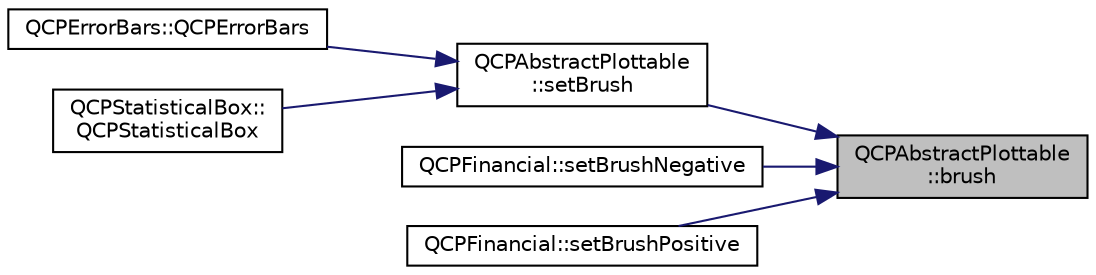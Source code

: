 digraph "QCPAbstractPlottable::brush"
{
 // LATEX_PDF_SIZE
  edge [fontname="Helvetica",fontsize="10",labelfontname="Helvetica",labelfontsize="10"];
  node [fontname="Helvetica",fontsize="10",shape=record];
  rankdir="RL";
  Node1 [label="QCPAbstractPlottable\l::brush",height=0.2,width=0.4,color="black", fillcolor="grey75", style="filled", fontcolor="black",tooltip=" "];
  Node1 -> Node2 [dir="back",color="midnightblue",fontsize="10",style="solid",fontname="Helvetica"];
  Node2 [label="QCPAbstractPlottable\l::setBrush",height=0.2,width=0.4,color="black", fillcolor="white", style="filled",URL="$classQCPAbstractPlottable.html#a7a4b92144dca6453a1f0f210e27edc74",tooltip=" "];
  Node2 -> Node3 [dir="back",color="midnightblue",fontsize="10",style="solid",fontname="Helvetica"];
  Node3 [label="QCPErrorBars::QCPErrorBars",height=0.2,width=0.4,color="black", fillcolor="white", style="filled",URL="$classQCPErrorBars.html#a5cdcc33e5f173780c3d657e96216e5c1",tooltip=" "];
  Node2 -> Node4 [dir="back",color="midnightblue",fontsize="10",style="solid",fontname="Helvetica"];
  Node4 [label="QCPStatisticalBox::\lQCPStatisticalBox",height=0.2,width=0.4,color="black", fillcolor="white", style="filled",URL="$classQCPStatisticalBox.html#a75c2b3e7fcd0741cc981693a2ba63b27",tooltip=" "];
  Node1 -> Node5 [dir="back",color="midnightblue",fontsize="10",style="solid",fontname="Helvetica"];
  Node5 [label="QCPFinancial::setBrushNegative",height=0.2,width=0.4,color="black", fillcolor="white", style="filled",URL="$classQCPFinancial.html#a8bbdd87629f9144b3ef51af660c0961a",tooltip=" "];
  Node1 -> Node6 [dir="back",color="midnightblue",fontsize="10",style="solid",fontname="Helvetica"];
  Node6 [label="QCPFinancial::setBrushPositive",height=0.2,width=0.4,color="black", fillcolor="white", style="filled",URL="$classQCPFinancial.html#a5ebff2b1764efd07cc44942e67821829",tooltip=" "];
}
